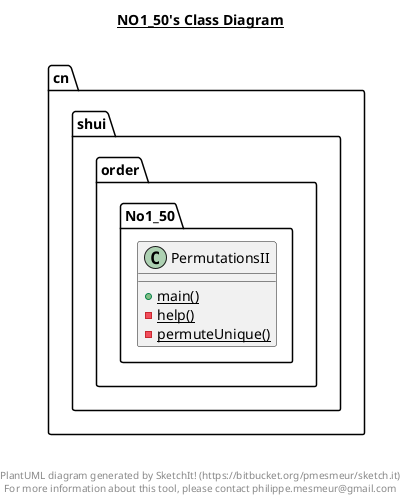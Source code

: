 @startuml

title __NO1_50's Class Diagram__\n

  namespace cn.shui.order {
    namespace No1_50 {
      class cn.shui.order.No1_50.PermutationsII {
          {static} + main()
          {static} - help()
          {static} - permuteUnique()
      }
    }
  }
  



right footer


PlantUML diagram generated by SketchIt! (https://bitbucket.org/pmesmeur/sketch.it)
For more information about this tool, please contact philippe.mesmeur@gmail.com
endfooter

@enduml
